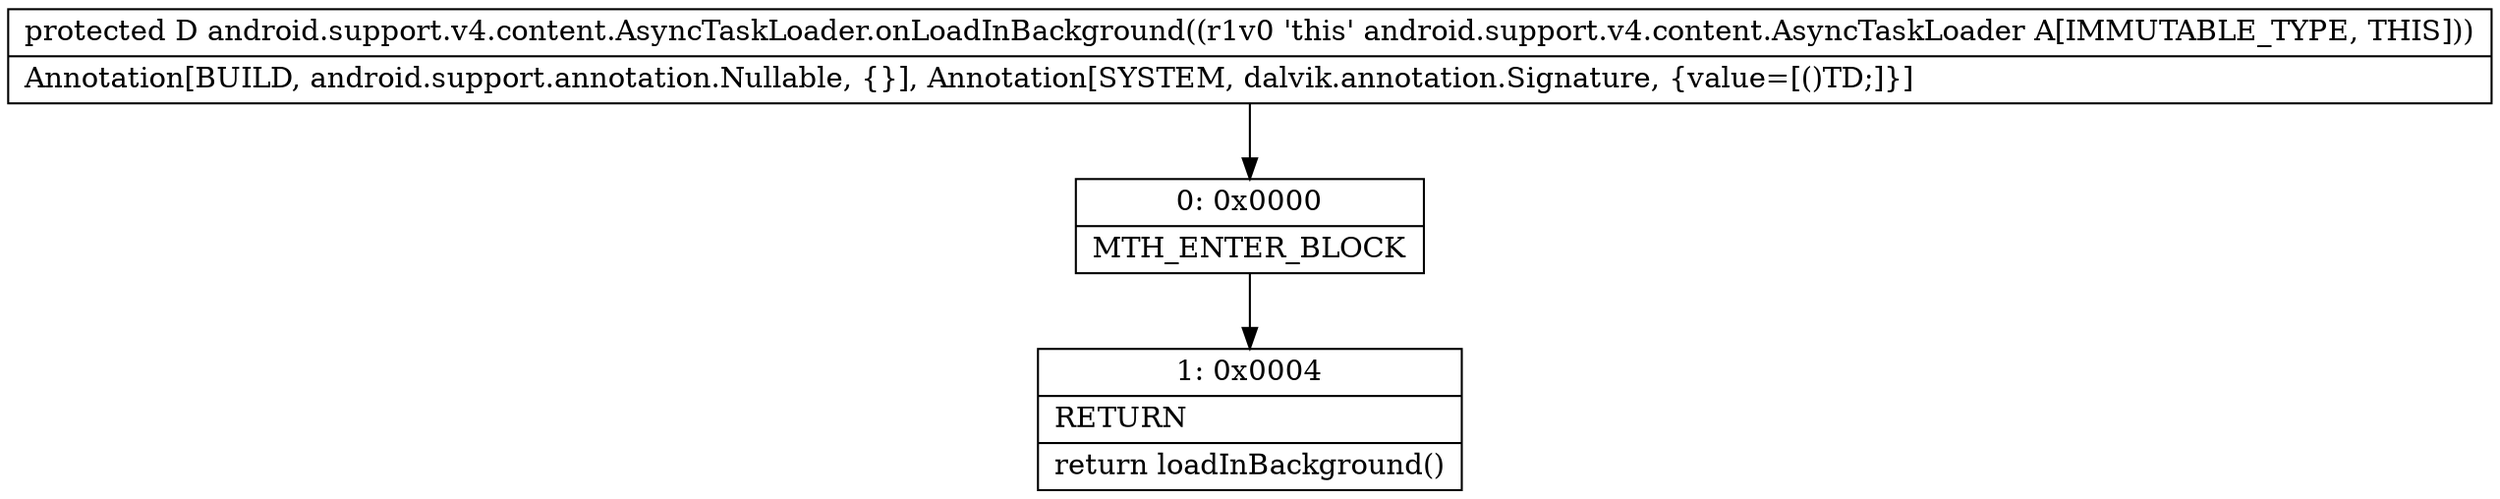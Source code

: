 digraph "CFG forandroid.support.v4.content.AsyncTaskLoader.onLoadInBackground()Ljava\/lang\/Object;" {
Node_0 [shape=record,label="{0\:\ 0x0000|MTH_ENTER_BLOCK\l}"];
Node_1 [shape=record,label="{1\:\ 0x0004|RETURN\l|return loadInBackground()\l}"];
MethodNode[shape=record,label="{protected D android.support.v4.content.AsyncTaskLoader.onLoadInBackground((r1v0 'this' android.support.v4.content.AsyncTaskLoader A[IMMUTABLE_TYPE, THIS]))  | Annotation[BUILD, android.support.annotation.Nullable, \{\}], Annotation[SYSTEM, dalvik.annotation.Signature, \{value=[()TD;]\}]\l}"];
MethodNode -> Node_0;
Node_0 -> Node_1;
}

